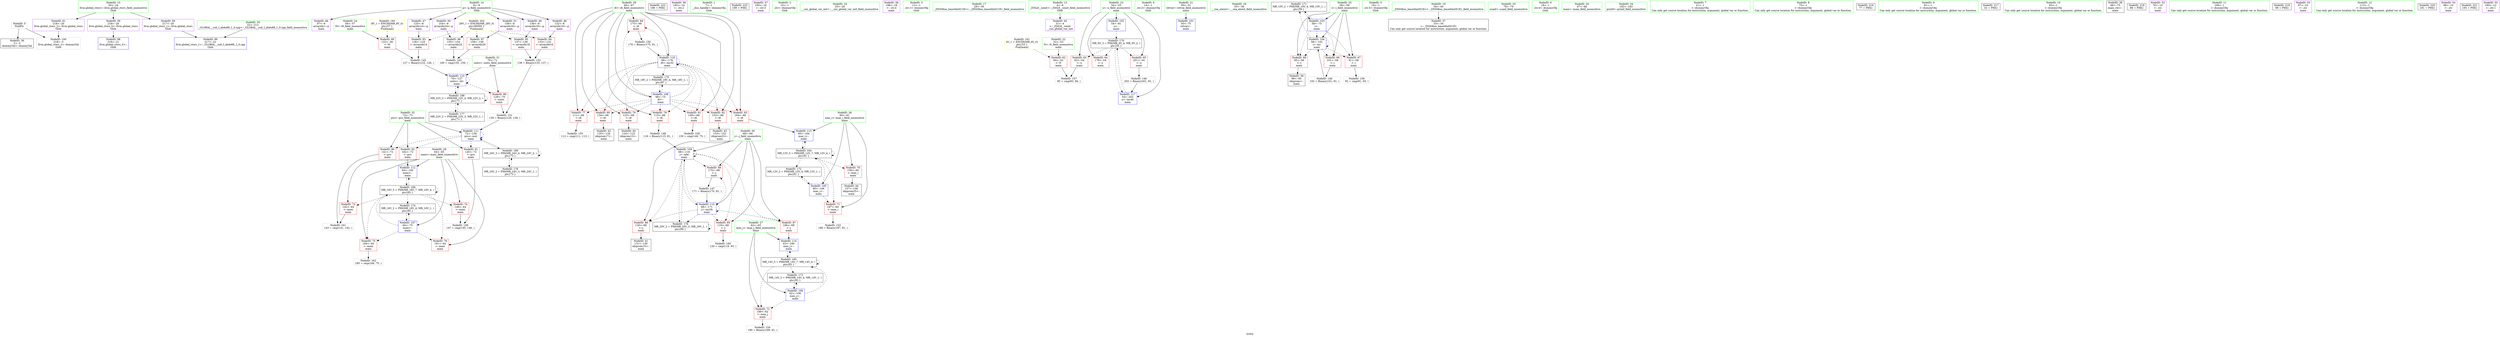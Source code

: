 digraph "SVFG" {
	label="SVFG";

	Node0x55a257212360 [shape=record,color=grey,label="{NodeID: 0\nNullPtr}"];
	Node0x55a257212360 -> Node0x55a25722d700[style=solid];
	Node0x55a257212360 -> Node0x55a25722e460[style=solid];
	Node0x55a25722e190 [shape=record,color=red,label="{NodeID: 97\n159\<--158\n\<--arrayidx26\nmain\n}"];
	Node0x55a25722e190 -> Node0x55a2572369e0[style=solid];
	Node0x55a257213260 [shape=record,color=green,label="{NodeID: 14\n8\<--9\np\<--p_field_insensitive\nGlob }"];
	Node0x55a257213260 -> Node0x55a25722df20[style=solid];
	Node0x55a257213260 -> Node0x55a25722dff0[style=solid];
	Node0x55a257213260 -> Node0x55a25722f0e0[style=solid];
	Node0x55a257213260 -> Node0x55a25722f1b0[style=solid];
	Node0x55a257213260 -> Node0x55a25722f280[style=solid];
	Node0x55a257213260 -> Node0x55a25722f350[style=solid];
	Node0x55a25722ed80 [shape=record,color=blue,label="{NodeID: 111\n72\<--139\npro\<--mul\nmain\n}"];
	Node0x55a25722ed80 -> Node0x55a257231390[style=dashed];
	Node0x55a25722ed80 -> Node0x55a257231460[style=dashed];
	Node0x55a25722ed80 -> Node0x55a257231530[style=dashed];
	Node0x55a25722ed80 -> Node0x55a25722ed80[style=dashed];
	Node0x55a25722ed80 -> Node0x55a257243830[style=dashed];
	Node0x55a25722d080 [shape=record,color=green,label="{NodeID: 28\n64\<--65\nmaxi\<--maxi_field_insensitive\nmain\n}"];
	Node0x55a25722d080 -> Node0x55a2572305c0[style=solid];
	Node0x55a25722d080 -> Node0x55a257230690[style=solid];
	Node0x55a25722d080 -> Node0x55a257230760[style=solid];
	Node0x55a25722d080 -> Node0x55a257230830[style=solid];
	Node0x55a25722d080 -> Node0x55a25722ea40[style=solid];
	Node0x55a25722d080 -> Node0x55a25722ee50[style=solid];
	Node0x55a25722dbe0 [shape=record,color=black,label="{NodeID: 42\n135\<--134\nidxprom17\<--\nmain\n}"];
	Node0x55a2572519c0 [shape=record,color=black,label="{NodeID: 222\n196 = PHI()\n}"];
	Node0x55a25722f760 [shape=record,color=purple,label="{NodeID: 56\n192\<--14\n\<--.str.2\nmain\n}"];
	Node0x55a257235ae0 [shape=record,color=grey,label="{NodeID: 153\n188 = Binary(187, 81, )\n}"];
	Node0x55a257230350 [shape=record,color=red,label="{NodeID: 70\n156\<--60\n\<--max_i\nmain\n}"];
	Node0x55a257230350 -> Node0x55a25722dd80[style=solid];
	Node0x55a257230eb0 [shape=record,color=red,label="{NodeID: 84\n175\<--66\n\<--i6\nmain\n}"];
	Node0x55a257230eb0 -> Node0x55a257235660[style=solid];
	Node0x55a257212ab0 [shape=record,color=green,label="{NodeID: 1\n7\<--1\n__dso_handle\<--dummyObj\nGlob }"];
	Node0x55a25722e260 [shape=record,color=blue,label="{NodeID: 98\n216\<--21\nllvm.global_ctors_0\<--\nGlob }"];
	Node0x55a257213330 [shape=record,color=green,label="{NodeID: 15\n20\<--24\nllvm.global_ctors\<--llvm.global_ctors_field_insensitive\nGlob }"];
	Node0x55a257213330 -> Node0x55a25722f9d0[style=solid];
	Node0x55a257213330 -> Node0x55a25722fad0[style=solid];
	Node0x55a257213330 -> Node0x55a25722fbd0[style=solid];
	Node0x55a25722ee50 [shape=record,color=blue,label="{NodeID: 112\n64\<--162\nmaxi\<--\nmain\n}"];
	Node0x55a25722ee50 -> Node0x55a25723c530[style=dashed];
	Node0x55a25722d150 [shape=record,color=green,label="{NodeID: 29\n66\<--67\ni6\<--i6_field_insensitive\nmain\n}"];
	Node0x55a25722d150 -> Node0x55a257230900[style=solid];
	Node0x55a25722d150 -> Node0x55a2572309d0[style=solid];
	Node0x55a25722d150 -> Node0x55a257230aa0[style=solid];
	Node0x55a25722d150 -> Node0x55a257230b70[style=solid];
	Node0x55a25722d150 -> Node0x55a257230c40[style=solid];
	Node0x55a25722d150 -> Node0x55a257230d10[style=solid];
	Node0x55a25722d150 -> Node0x55a257230de0[style=solid];
	Node0x55a25722d150 -> Node0x55a257230eb0[style=solid];
	Node0x55a25722d150 -> Node0x55a25722eb10[style=solid];
	Node0x55a25722d150 -> Node0x55a257233960[style=solid];
	Node0x55a25722dcb0 [shape=record,color=black,label="{NodeID: 43\n153\<--152\nidxprom23\<--\nmain\n}"];
	Node0x55a257251ac0 [shape=record,color=black,label="{NodeID: 223\n199 = PHI()\n}"];
	Node0x55a25722f830 [shape=record,color=purple,label="{NodeID: 57\n195\<--16\n\<--.str.3\nmain\n}"];
	Node0x55a257235c60 [shape=record,color=grey,label="{NodeID: 154\n190 = Binary(189, 81, )\n}"];
	Node0x55a257230420 [shape=record,color=red,label="{NodeID: 71\n187\<--60\n\<--max_i\nmain\n}"];
	Node0x55a257230420 -> Node0x55a257235ae0[style=solid];
	Node0x55a257230f80 [shape=record,color=red,label="{NodeID: 85\n119\<--68\n\<--j\nmain\n}"];
	Node0x55a257230f80 -> Node0x55a257236560[style=solid];
	Node0x55a257211470 [shape=record,color=green,label="{NodeID: 2\n10\<--1\n.str\<--dummyObj\nGlob }"];
	Node0x55a25722e360 [shape=record,color=blue,label="{NodeID: 99\n217\<--22\nllvm.global_ctors_1\<--_GLOBAL__sub_I_abdo88_1_0.cpp\nGlob }"];
	Node0x55a257213400 [shape=record,color=green,label="{NodeID: 16\n25\<--26\n__cxx_global_var_init\<--__cxx_global_var_init_field_insensitive\n}"];
	Node0x55a25722ef20 [shape=record,color=blue,label="{NodeID: 113\n60\<--164\nmax_i\<--\nmain\n}"];
	Node0x55a25722ef20 -> Node0x55a25723bb30[style=dashed];
	Node0x55a25722d220 [shape=record,color=green,label="{NodeID: 30\n68\<--69\nj\<--j_field_insensitive\nmain\n}"];
	Node0x55a25722d220 -> Node0x55a257230f80[style=solid];
	Node0x55a25722d220 -> Node0x55a257231050[style=solid];
	Node0x55a25722d220 -> Node0x55a257231120[style=solid];
	Node0x55a25722d220 -> Node0x55a2572311f0[style=solid];
	Node0x55a25722d220 -> Node0x55a25722ebe0[style=solid];
	Node0x55a25722d220 -> Node0x55a257233890[style=solid];
	Node0x55a25722dd80 [shape=record,color=black,label="{NodeID: 44\n157\<--156\nidxprom25\<--\nmain\n}"];
	Node0x55a25722f900 [shape=record,color=purple,label="{NodeID: 58\n198\<--18\n\<--.str.4\nmain\n}"];
	Node0x55a257235de0 [shape=record,color=grey,label="{NodeID: 155\n112 = cmp(111, 113, )\n}"];
	Node0x55a2572304f0 [shape=record,color=red,label="{NodeID: 72\n189\<--62\n\<--max_j\nmain\n}"];
	Node0x55a2572304f0 -> Node0x55a257235c60[style=solid];
	Node0x55a257231050 [shape=record,color=red,label="{NodeID: 86\n130\<--68\n\<--j\nmain\n}"];
	Node0x55a257231050 -> Node0x55a25722db10[style=solid];
	Node0x55a257213db0 [shape=record,color=green,label="{NodeID: 3\n12\<--1\n.str.1\<--dummyObj\nGlob }"];
	Node0x55a25722e460 [shape=record,color=blue, style = dotted,label="{NodeID: 100\n218\<--3\nllvm.global_ctors_2\<--dummyVal\nGlob }"];
	Node0x55a25722c990 [shape=record,color=green,label="{NodeID: 17\n29\<--30\n_ZNSt8ios_base4InitC1Ev\<--_ZNSt8ios_base4InitC1Ev_field_insensitive\n}"];
	Node0x55a25722eff0 [shape=record,color=blue,label="{NodeID: 114\n62\<--166\nmax_j\<--\nmain\n}"];
	Node0x55a25722eff0 -> Node0x55a25723c030[style=dashed];
	Node0x55a25722d2f0 [shape=record,color=green,label="{NodeID: 31\n70\<--71\nunits\<--units_field_insensitive\nmain\n}"];
	Node0x55a25722d2f0 -> Node0x55a2572312c0[style=solid];
	Node0x55a25722d2f0 -> Node0x55a25722ecb0[style=solid];
	Node0x55a25722de50 [shape=record,color=purple,label="{NodeID: 45\n31\<--4\n\<--_ZStL8__ioinit\n__cxx_global_var_init\n}"];
	Node0x55a25722f9d0 [shape=record,color=purple,label="{NodeID: 59\n216\<--20\nllvm.global_ctors_0\<--llvm.global_ctors\nGlob }"];
	Node0x55a25722f9d0 -> Node0x55a25722e260[style=solid];
	Node0x55a257235f60 [shape=record,color=grey,label="{NodeID: 156\n150 = cmp(149, 75, )\n}"];
	Node0x55a2572305c0 [shape=record,color=red,label="{NodeID: 73\n142\<--64\n\<--maxi\nmain\n}"];
	Node0x55a2572305c0 -> Node0x55a2572366e0[style=solid];
	Node0x55a25723d930 [shape=record,color=black,label="{NodeID: 170\nMR_6V_3 = PHI(MR_6V_4, MR_6V_2, )\npts\{55 \}\n}"];
	Node0x55a25723d930 -> Node0x55a25722fda0[style=dashed];
	Node0x55a25723d930 -> Node0x55a25722fe70[style=dashed];
	Node0x55a25723d930 -> Node0x55a25722ff40[style=dashed];
	Node0x55a25723d930 -> Node0x55a257233a30[style=dashed];
	Node0x55a257231120 [shape=record,color=red,label="{NodeID: 87\n166\<--68\n\<--j\nmain\n}"];
	Node0x55a257231120 -> Node0x55a25722eff0[style=solid];
	Node0x55a257213b00 [shape=record,color=green,label="{NodeID: 4\n14\<--1\n.str.2\<--dummyObj\nGlob }"];
	Node0x55a25722e560 [shape=record,color=blue,label="{NodeID: 101\n50\<--75\nretval\<--\nmain\n}"];
	Node0x55a25722ca20 [shape=record,color=green,label="{NodeID: 18\n35\<--36\n__cxa_atexit\<--__cxa_atexit_field_insensitive\n}"];
	Node0x55a257233890 [shape=record,color=blue,label="{NodeID: 115\n68\<--171\nj\<--inc29\nmain\n}"];
	Node0x55a257233890 -> Node0x55a257230f80[style=dashed];
	Node0x55a257233890 -> Node0x55a257231050[style=dashed];
	Node0x55a257233890 -> Node0x55a257231120[style=dashed];
	Node0x55a257233890 -> Node0x55a2572311f0[style=dashed];
	Node0x55a257233890 -> Node0x55a25722ebe0[style=dashed];
	Node0x55a257233890 -> Node0x55a257233890[style=dashed];
	Node0x55a257233890 -> Node0x55a25723f730[style=dashed];
	Node0x55a25722d3c0 [shape=record,color=green,label="{NodeID: 32\n72\<--73\npro\<--pro_field_insensitive\nmain\n}"];
	Node0x55a25722d3c0 -> Node0x55a257231390[style=solid];
	Node0x55a25722d3c0 -> Node0x55a257231460[style=solid];
	Node0x55a25722d3c0 -> Node0x55a257231530[style=solid];
	Node0x55a25722d3c0 -> Node0x55a25722ed80[style=solid];
	Node0x55a25722df20 [shape=record,color=purple,label="{NodeID: 46\n97\<--8\narrayidx\<--p\nmain\n}"];
	Node0x55a25722fad0 [shape=record,color=purple,label="{NodeID: 60\n217\<--20\nllvm.global_ctors_1\<--llvm.global_ctors\nGlob }"];
	Node0x55a25722fad0 -> Node0x55a25722e360[style=solid];
	Node0x55a2572360e0 [shape=record,color=grey,label="{NodeID: 157\n85 = cmp(83, 84, )\n}"];
	Node0x55a257230690 [shape=record,color=red,label="{NodeID: 74\n146\<--64\n\<--maxi\nmain\n}"];
	Node0x55a257230690 -> Node0x55a2572363e0[style=solid];
	Node0x55a25723de30 [shape=record,color=black,label="{NodeID: 171\nMR_10V_2 = PHI(MR_10V_4, MR_10V_1, )\npts\{59 \}\n}"];
	Node0x55a25723de30 -> Node0x55a25722e700[style=dashed];
	Node0x55a2572311f0 [shape=record,color=red,label="{NodeID: 88\n170\<--68\n\<--j\nmain\n}"];
	Node0x55a2572311f0 -> Node0x55a2572351e0[style=solid];
	Node0x55a257213c70 [shape=record,color=green,label="{NodeID: 5\n16\<--1\n.str.3\<--dummyObj\nGlob }"];
	Node0x55a25722e630 [shape=record,color=blue,label="{NodeID: 102\n54\<--81\nu\<--\nmain\n}"];
	Node0x55a25722e630 -> Node0x55a25723d930[style=dashed];
	Node0x55a25722cab0 [shape=record,color=green,label="{NodeID: 19\n34\<--40\n_ZNSt8ios_base4InitD1Ev\<--_ZNSt8ios_base4InitD1Ev_field_insensitive\n}"];
	Node0x55a25722cab0 -> Node0x55a25722d7d0[style=solid];
	Node0x55a257233960 [shape=record,color=blue,label="{NodeID: 116\n66\<--176\ni6\<--inc32\nmain\n}"];
	Node0x55a257233960 -> Node0x55a257230900[style=dashed];
	Node0x55a257233960 -> Node0x55a2572309d0[style=dashed];
	Node0x55a257233960 -> Node0x55a257230aa0[style=dashed];
	Node0x55a257233960 -> Node0x55a257230b70[style=dashed];
	Node0x55a257233960 -> Node0x55a257230c40[style=dashed];
	Node0x55a257233960 -> Node0x55a257230d10[style=dashed];
	Node0x55a257233960 -> Node0x55a257230de0[style=dashed];
	Node0x55a257233960 -> Node0x55a257230eb0[style=dashed];
	Node0x55a257233960 -> Node0x55a257233960[style=dashed];
	Node0x55a257233960 -> Node0x55a25723f230[style=dashed];
	Node0x55a25722d490 [shape=record,color=green,label="{NodeID: 33\n78\<--79\nscanf\<--scanf_field_insensitive\n}"];
	Node0x55a25722dff0 [shape=record,color=purple,label="{NodeID: 47\n125\<--8\narrayidx14\<--p\nmain\n}"];
	Node0x55a25722dff0 -> Node0x55a257231600[style=solid];
	Node0x55a25722fbd0 [shape=record,color=purple,label="{NodeID: 61\n218\<--20\nllvm.global_ctors_2\<--llvm.global_ctors\nGlob }"];
	Node0x55a25722fbd0 -> Node0x55a25722e460[style=solid];
	Node0x55a257236260 [shape=record,color=grey,label="{NodeID: 158\n92 = cmp(91, 93, )\n}"];
	Node0x55a257230760 [shape=record,color=red,label="{NodeID: 75\n184\<--64\n\<--maxi\nmain\n}"];
	Node0x55a257230760 -> Node0x55a257236860[style=solid];
	Node0x55a25723e330 [shape=record,color=black,label="{NodeID: 172\nMR_12V_2 = PHI(MR_12V_4, MR_12V_1, )\npts\{61 \}\n}"];
	Node0x55a25723e330 -> Node0x55a25722e8a0[style=dashed];
	Node0x55a2572312c0 [shape=record,color=red,label="{NodeID: 89\n129\<--70\n\<--units\nmain\n}"];
	Node0x55a2572312c0 -> Node0x55a2572357e0[style=solid];
	Node0x55a2572127b0 [shape=record,color=green,label="{NodeID: 6\n18\<--1\n.str.4\<--dummyObj\nGlob }"];
	Node0x55a25722e700 [shape=record,color=blue,label="{NodeID: 103\n58\<--75\ni\<--\nmain\n}"];
	Node0x55a25722e700 -> Node0x55a2572300e0[style=dashed];
	Node0x55a25722e700 -> Node0x55a2572301b0[style=dashed];
	Node0x55a25722e700 -> Node0x55a257230280[style=dashed];
	Node0x55a25722e700 -> Node0x55a25722e7d0[style=dashed];
	Node0x55a25722e700 -> Node0x55a25723de30[style=dashed];
	Node0x55a25722cb40 [shape=record,color=green,label="{NodeID: 20\n47\<--48\nmain\<--main_field_insensitive\n}"];
	Node0x55a257233a30 [shape=record,color=blue,label="{NodeID: 117\n54\<--202\nu\<--inc44\nmain\n}"];
	Node0x55a257233a30 -> Node0x55a25723d930[style=dashed];
	Node0x55a25722d560 [shape=record,color=green,label="{NodeID: 34\n182\<--183\nprintf\<--printf_field_insensitive\n}"];
	Node0x55a25722f0e0 [shape=record,color=purple,label="{NodeID: 48\n132\<--8\narrayidx16\<--p\nmain\n}"];
	Node0x55a25722f0e0 -> Node0x55a2572316d0[style=solid];
	Node0x55a257234ee0 [shape=record,color=grey,label="{NodeID: 145\n127 = Binary(122, 126, )\n}"];
	Node0x55a257234ee0 -> Node0x55a25722ecb0[style=solid];
	Node0x55a25722fcd0 [shape=record,color=red,label="{NodeID: 62\n84\<--52\n\<--N\nmain\n}"];
	Node0x55a25722fcd0 -> Node0x55a2572360e0[style=solid];
	Node0x55a2572363e0 [shape=record,color=grey,label="{NodeID: 159\n147 = cmp(145, 146, )\n}"];
	Node0x55a257230830 [shape=record,color=red,label="{NodeID: 76\n191\<--64\n\<--maxi\nmain\n}"];
	Node0x55a25723e830 [shape=record,color=black,label="{NodeID: 173\nMR_14V_2 = PHI(MR_14V_4, MR_14V_1, )\npts\{63 \}\n}"];
	Node0x55a25723e830 -> Node0x55a25722e970[style=dashed];
	Node0x55a257231390 [shape=record,color=red,label="{NodeID: 90\n141\<--72\n\<--pro\nmain\n}"];
	Node0x55a257231390 -> Node0x55a2572366e0[style=solid];
	Node0x55a257212840 [shape=record,color=green,label="{NodeID: 7\n21\<--1\n\<--dummyObj\nCan only get source location for instruction, argument, global var or function.}"];
	Node0x55a25722e7d0 [shape=record,color=blue,label="{NodeID: 104\n58\<--102\ni\<--inc\nmain\n}"];
	Node0x55a25722e7d0 -> Node0x55a2572300e0[style=dashed];
	Node0x55a25722e7d0 -> Node0x55a2572301b0[style=dashed];
	Node0x55a25722e7d0 -> Node0x55a257230280[style=dashed];
	Node0x55a25722e7d0 -> Node0x55a25722e7d0[style=dashed];
	Node0x55a25722e7d0 -> Node0x55a25723de30[style=dashed];
	Node0x55a25722cbd0 [shape=record,color=green,label="{NodeID: 21\n50\<--51\nretval\<--retval_field_insensitive\nmain\n}"];
	Node0x55a25722cbd0 -> Node0x55a25722e560[style=solid];
	Node0x55a25722d630 [shape=record,color=green,label="{NodeID: 35\n22\<--212\n_GLOBAL__sub_I_abdo88_1_0.cpp\<--_GLOBAL__sub_I_abdo88_1_0.cpp_field_insensitive\n}"];
	Node0x55a25722d630 -> Node0x55a25722e360[style=solid];
	Node0x55a25722f1b0 [shape=record,color=purple,label="{NodeID: 49\n136\<--8\narrayidx18\<--p\nmain\n}"];
	Node0x55a25722f1b0 -> Node0x55a2572317a0[style=solid];
	Node0x55a257235060 [shape=record,color=grey,label="{NodeID: 146\n202 = Binary(201, 81, )\n}"];
	Node0x55a257235060 -> Node0x55a257233a30[style=solid];
	Node0x55a25722fda0 [shape=record,color=red,label="{NodeID: 63\n83\<--54\n\<--u\nmain\n}"];
	Node0x55a25722fda0 -> Node0x55a2572360e0[style=solid];
	Node0x55a257236560 [shape=record,color=grey,label="{NodeID: 160\n120 = cmp(119, 93, )\n}"];
	Node0x55a257230900 [shape=record,color=red,label="{NodeID: 77\n111\<--66\n\<--i6\nmain\n}"];
	Node0x55a257230900 -> Node0x55a257235de0[style=solid];
	Node0x55a25723ed30 [shape=record,color=black,label="{NodeID: 174\nMR_16V_2 = PHI(MR_16V_4, MR_16V_1, )\npts\{65 \}\n}"];
	Node0x55a25723ed30 -> Node0x55a25722ea40[style=dashed];
	Node0x55a257231460 [shape=record,color=red,label="{NodeID: 91\n145\<--72\n\<--pro\nmain\n}"];
	Node0x55a257231460 -> Node0x55a2572363e0[style=solid];
	Node0x55a257212ba0 [shape=record,color=green,label="{NodeID: 8\n75\<--1\n\<--dummyObj\nCan only get source location for instruction, argument, global var or function.}"];
	Node0x55a257243330 [shape=record,color=black,label="{NodeID: 188\nMR_22V_3 = PHI(MR_22V_4, MR_22V_2, )\npts\{71 \}\n}"];
	Node0x55a257243330 -> Node0x55a25722ecb0[style=dashed];
	Node0x55a257243330 -> Node0x55a25723fc30[style=dashed];
	Node0x55a257243330 -> Node0x55a257243330[style=dashed];
	Node0x55a25722e8a0 [shape=record,color=blue,label="{NodeID: 105\n60\<--106\nmax_i\<--\nmain\n}"];
	Node0x55a25722e8a0 -> Node0x55a257230420[style=dashed];
	Node0x55a25722e8a0 -> Node0x55a25723bb30[style=dashed];
	Node0x55a25722e8a0 -> Node0x55a25723e330[style=dashed];
	Node0x55a25722cc60 [shape=record,color=green,label="{NodeID: 22\n52\<--53\nN\<--N_field_insensitive\nmain\n}"];
	Node0x55a25722cc60 -> Node0x55a25722fcd0[style=solid];
	Node0x55a257246a20 [shape=record,color=yellow,style=double,label="{NodeID: 202\n26V_1 = ENCHI(MR_26V_0)\npts\{90000 \}\nFun[main]}"];
	Node0x55a257246a20 -> Node0x55a257231600[style=dashed];
	Node0x55a257246a20 -> Node0x55a2572316d0[style=dashed];
	Node0x55a257246a20 -> Node0x55a2572317a0[style=dashed];
	Node0x55a257246a20 -> Node0x55a25722e0c0[style=dashed];
	Node0x55a257246a20 -> Node0x55a25722e190[style=dashed];
	Node0x55a25722d700 [shape=record,color=black,label="{NodeID: 36\n2\<--3\ndummyVal\<--dummyVal\n}"];
	Node0x55a257046550 [shape=record,color=black,label="{NodeID: 216\n77 = PHI()\n}"];
	Node0x55a25722f280 [shape=record,color=purple,label="{NodeID: 50\n154\<--8\narrayidx24\<--p\nmain\n}"];
	Node0x55a25722f280 -> Node0x55a25722e0c0[style=solid];
	Node0x55a2572351e0 [shape=record,color=grey,label="{NodeID: 147\n171 = Binary(170, 81, )\n}"];
	Node0x55a2572351e0 -> Node0x55a257233890[style=solid];
	Node0x55a25722fe70 [shape=record,color=red,label="{NodeID: 64\n179\<--54\n\<--u\nmain\n}"];
	Node0x55a2572366e0 [shape=record,color=grey,label="{NodeID: 161\n143 = cmp(141, 142, )\n}"];
	Node0x55a2572309d0 [shape=record,color=red,label="{NodeID: 78\n115\<--66\n\<--i6\nmain\n}"];
	Node0x55a2572309d0 -> Node0x55a257235360[style=solid];
	Node0x55a25723f230 [shape=record,color=black,label="{NodeID: 175\nMR_18V_2 = PHI(MR_18V_4, MR_18V_1, )\npts\{67 \}\n}"];
	Node0x55a25723f230 -> Node0x55a25722eb10[style=dashed];
	Node0x55a257231530 [shape=record,color=red,label="{NodeID: 92\n162\<--72\n\<--pro\nmain\n}"];
	Node0x55a257231530 -> Node0x55a25722ee50[style=solid];
	Node0x55a257212c30 [shape=record,color=green,label="{NodeID: 9\n81\<--1\n\<--dummyObj\nCan only get source location for instruction, argument, global var or function.}"];
	Node0x55a257243830 [shape=record,color=black,label="{NodeID: 189\nMR_24V_3 = PHI(MR_24V_4, MR_24V_2, )\npts\{73 \}\n}"];
	Node0x55a257243830 -> Node0x55a25722ed80[style=dashed];
	Node0x55a257243830 -> Node0x55a257240130[style=dashed];
	Node0x55a257243830 -> Node0x55a257243830[style=dashed];
	Node0x55a25722e970 [shape=record,color=blue,label="{NodeID: 106\n62\<--106\nmax_j\<--\nmain\n}"];
	Node0x55a25722e970 -> Node0x55a2572304f0[style=dashed];
	Node0x55a25722e970 -> Node0x55a25723c030[style=dashed];
	Node0x55a25722e970 -> Node0x55a25723e830[style=dashed];
	Node0x55a25722ccf0 [shape=record,color=green,label="{NodeID: 23\n54\<--55\nu\<--u_field_insensitive\nmain\n}"];
	Node0x55a25722ccf0 -> Node0x55a25722fda0[style=solid];
	Node0x55a25722ccf0 -> Node0x55a25722fe70[style=solid];
	Node0x55a25722ccf0 -> Node0x55a25722ff40[style=solid];
	Node0x55a25722ccf0 -> Node0x55a25722e630[style=solid];
	Node0x55a25722ccf0 -> Node0x55a257233a30[style=solid];
	Node0x55a25722d7d0 [shape=record,color=black,label="{NodeID: 37\n33\<--34\n\<--_ZNSt8ios_base4InitD1Ev\nCan only get source location for instruction, argument, global var or function.}"];
	Node0x55a257250ca0 [shape=record,color=black,label="{NodeID: 217\n32 = PHI()\n}"];
	Node0x55a25722f350 [shape=record,color=purple,label="{NodeID: 51\n158\<--8\narrayidx26\<--p\nmain\n}"];
	Node0x55a25722f350 -> Node0x55a25722e190[style=solid];
	Node0x55a257235360 [shape=record,color=grey,label="{NodeID: 148\n116 = Binary(115, 81, )\n}"];
	Node0x55a257235360 -> Node0x55a25722ebe0[style=solid];
	Node0x55a25722ff40 [shape=record,color=red,label="{NodeID: 65\n201\<--54\n\<--u\nmain\n}"];
	Node0x55a25722ff40 -> Node0x55a257235060[style=solid];
	Node0x55a257236860 [shape=record,color=grey,label="{NodeID: 162\n185 = cmp(184, 75, )\n}"];
	Node0x55a257230aa0 [shape=record,color=red,label="{NodeID: 79\n123\<--66\n\<--i6\nmain\n}"];
	Node0x55a257230aa0 -> Node0x55a25722da40[style=solid];
	Node0x55a25723f730 [shape=record,color=black,label="{NodeID: 176\nMR_20V_2 = PHI(MR_20V_3, MR_20V_1, )\npts\{69 \}\n}"];
	Node0x55a25723f730 -> Node0x55a25722ebe0[style=dashed];
	Node0x55a25723f730 -> Node0x55a25723f730[style=dashed];
	Node0x55a257231600 [shape=record,color=red,label="{NodeID: 93\n126\<--125\n\<--arrayidx14\nmain\n}"];
	Node0x55a257231600 -> Node0x55a257234ee0[style=solid];
	Node0x55a257212500 [shape=record,color=green,label="{NodeID: 10\n93\<--1\n\<--dummyObj\nCan only get source location for instruction, argument, global var or function.}"];
	Node0x55a25722ea40 [shape=record,color=blue,label="{NodeID: 107\n64\<--75\nmaxi\<--\nmain\n}"];
	Node0x55a25722ea40 -> Node0x55a257230760[style=dashed];
	Node0x55a25722ea40 -> Node0x55a257230830[style=dashed];
	Node0x55a25722ea40 -> Node0x55a25723c530[style=dashed];
	Node0x55a25722ea40 -> Node0x55a25723ed30[style=dashed];
	Node0x55a25722cd80 [shape=record,color=green,label="{NodeID: 24\n56\<--57\nM\<--M_field_insensitive\nmain\n}"];
	Node0x55a25722cd80 -> Node0x55a257230010[style=solid];
	Node0x55a25722d8a0 [shape=record,color=black,label="{NodeID: 38\n49\<--75\nmain_ret\<--\nmain\n}"];
	Node0x55a2572515c0 [shape=record,color=black,label="{NodeID: 218\n88 = PHI()\n}"];
	Node0x55a25722f420 [shape=record,color=purple,label="{NodeID: 52\n76\<--10\n\<--.str\nmain\n}"];
	Node0x55a2572354e0 [shape=record,color=grey,label="{NodeID: 149\n102 = Binary(101, 81, )\n}"];
	Node0x55a2572354e0 -> Node0x55a25722e7d0[style=solid];
	Node0x55a257230010 [shape=record,color=red,label="{NodeID: 66\n122\<--56\n\<--M\nmain\n}"];
	Node0x55a257230010 -> Node0x55a257234ee0[style=solid];
	Node0x55a2572369e0 [shape=record,color=grey,label="{NodeID: 163\n160 = cmp(155, 159, )\n}"];
	Node0x55a257230b70 [shape=record,color=red,label="{NodeID: 80\n134\<--66\n\<--i6\nmain\n}"];
	Node0x55a257230b70 -> Node0x55a25722dbe0[style=solid];
	Node0x55a25723fc30 [shape=record,color=black,label="{NodeID: 177\nMR_22V_2 = PHI(MR_22V_3, MR_22V_1, )\npts\{71 \}\n}"];
	Node0x55a25723fc30 -> Node0x55a257243330[style=dashed];
	Node0x55a2572316d0 [shape=record,color=red,label="{NodeID: 94\n133\<--132\n\<--arrayidx16\nmain\n}"];
	Node0x55a2572316d0 -> Node0x55a257235960[style=solid];
	Node0x55a2572125d0 [shape=record,color=green,label="{NodeID: 11\n106\<--1\n\<--dummyObj\nCan only get source location for instruction, argument, global var or function.}"];
	Node0x55a257244850 [shape=record,color=yellow,style=double,label="{NodeID: 191\n4V_1 = ENCHI(MR_4V_0)\npts\{53 \}\nFun[main]}"];
	Node0x55a257244850 -> Node0x55a25722fcd0[style=dashed];
	Node0x55a25722eb10 [shape=record,color=blue,label="{NodeID: 108\n66\<--75\ni6\<--\nmain\n}"];
	Node0x55a25722eb10 -> Node0x55a257230900[style=dashed];
	Node0x55a25722eb10 -> Node0x55a2572309d0[style=dashed];
	Node0x55a25722eb10 -> Node0x55a257230aa0[style=dashed];
	Node0x55a25722eb10 -> Node0x55a257230b70[style=dashed];
	Node0x55a25722eb10 -> Node0x55a257230c40[style=dashed];
	Node0x55a25722eb10 -> Node0x55a257230d10[style=dashed];
	Node0x55a25722eb10 -> Node0x55a257230de0[style=dashed];
	Node0x55a25722eb10 -> Node0x55a257230eb0[style=dashed];
	Node0x55a25722eb10 -> Node0x55a257233960[style=dashed];
	Node0x55a25722eb10 -> Node0x55a25723f230[style=dashed];
	Node0x55a25722ce10 [shape=record,color=green,label="{NodeID: 25\n58\<--59\ni\<--i_field_insensitive\nmain\n}"];
	Node0x55a25722ce10 -> Node0x55a2572300e0[style=solid];
	Node0x55a25722ce10 -> Node0x55a2572301b0[style=solid];
	Node0x55a25722ce10 -> Node0x55a257230280[style=solid];
	Node0x55a25722ce10 -> Node0x55a25722e700[style=solid];
	Node0x55a25722ce10 -> Node0x55a25722e7d0[style=solid];
	Node0x55a25722d970 [shape=record,color=black,label="{NodeID: 39\n96\<--95\nidxprom\<--\nmain\n}"];
	Node0x55a2572516c0 [shape=record,color=black,label="{NodeID: 219\n99 = PHI()\n}"];
	Node0x55a25722f4f0 [shape=record,color=purple,label="{NodeID: 53\n87\<--10\n\<--.str\nmain\n}"];
	Node0x55a257235660 [shape=record,color=grey,label="{NodeID: 150\n176 = Binary(175, 81, )\n}"];
	Node0x55a257235660 -> Node0x55a257233960[style=solid];
	Node0x55a2572300e0 [shape=record,color=red,label="{NodeID: 67\n91\<--58\n\<--i\nmain\n}"];
	Node0x55a2572300e0 -> Node0x55a257236260[style=solid];
	Node0x55a25723bb30 [shape=record,color=black,label="{NodeID: 164\nMR_12V_5 = PHI(MR_12V_7, MR_12V_4, )\npts\{61 \}\n}"];
	Node0x55a25723bb30 -> Node0x55a257230350[style=dashed];
	Node0x55a25723bb30 -> Node0x55a257230420[style=dashed];
	Node0x55a25723bb30 -> Node0x55a25722ef20[style=dashed];
	Node0x55a25723bb30 -> Node0x55a25723bb30[style=dashed];
	Node0x55a25723bb30 -> Node0x55a25723e330[style=dashed];
	Node0x55a257230c40 [shape=record,color=red,label="{NodeID: 81\n149\<--66\n\<--i6\nmain\n}"];
	Node0x55a257230c40 -> Node0x55a257235f60[style=solid];
	Node0x55a257240130 [shape=record,color=black,label="{NodeID: 178\nMR_24V_2 = PHI(MR_24V_3, MR_24V_1, )\npts\{73 \}\n}"];
	Node0x55a257240130 -> Node0x55a257243830[style=dashed];
	Node0x55a2572317a0 [shape=record,color=red,label="{NodeID: 95\n137\<--136\n\<--arrayidx18\nmain\n}"];
	Node0x55a2572317a0 -> Node0x55a257235960[style=solid];
	Node0x55a2572126a0 [shape=record,color=green,label="{NodeID: 12\n113\<--1\n\<--dummyObj\nCan only get source location for instruction, argument, global var or function.}"];
	Node0x55a25722ebe0 [shape=record,color=blue,label="{NodeID: 109\n68\<--116\nj\<--add\nmain\n}"];
	Node0x55a25722ebe0 -> Node0x55a257230f80[style=dashed];
	Node0x55a25722ebe0 -> Node0x55a257231050[style=dashed];
	Node0x55a25722ebe0 -> Node0x55a257231120[style=dashed];
	Node0x55a25722ebe0 -> Node0x55a2572311f0[style=dashed];
	Node0x55a25722ebe0 -> Node0x55a25722ebe0[style=dashed];
	Node0x55a25722ebe0 -> Node0x55a257233890[style=dashed];
	Node0x55a25722ebe0 -> Node0x55a25723f730[style=dashed];
	Node0x55a25722cee0 [shape=record,color=green,label="{NodeID: 26\n60\<--61\nmax_i\<--max_i_field_insensitive\nmain\n}"];
	Node0x55a25722cee0 -> Node0x55a257230350[style=solid];
	Node0x55a25722cee0 -> Node0x55a257230420[style=solid];
	Node0x55a25722cee0 -> Node0x55a25722e8a0[style=solid];
	Node0x55a25722cee0 -> Node0x55a25722ef20[style=solid];
	Node0x55a25722da40 [shape=record,color=black,label="{NodeID: 40\n124\<--123\nidxprom13\<--\nmain\n}"];
	Node0x55a2572517c0 [shape=record,color=black,label="{NodeID: 220\n181 = PHI()\n}"];
	Node0x55a25722f5c0 [shape=record,color=purple,label="{NodeID: 54\n98\<--10\n\<--.str\nmain\n}"];
	Node0x55a2572357e0 [shape=record,color=grey,label="{NodeID: 151\n139 = Binary(129, 138, )\n}"];
	Node0x55a2572357e0 -> Node0x55a25722ed80[style=solid];
	Node0x55a2572301b0 [shape=record,color=red,label="{NodeID: 68\n95\<--58\n\<--i\nmain\n}"];
	Node0x55a2572301b0 -> Node0x55a25722d970[style=solid];
	Node0x55a25723c030 [shape=record,color=black,label="{NodeID: 165\nMR_14V_5 = PHI(MR_14V_7, MR_14V_4, )\npts\{63 \}\n}"];
	Node0x55a25723c030 -> Node0x55a2572304f0[style=dashed];
	Node0x55a25723c030 -> Node0x55a25722eff0[style=dashed];
	Node0x55a25723c030 -> Node0x55a25723c030[style=dashed];
	Node0x55a25723c030 -> Node0x55a25723e830[style=dashed];
	Node0x55a257230d10 [shape=record,color=red,label="{NodeID: 82\n152\<--66\n\<--i6\nmain\n}"];
	Node0x55a257230d10 -> Node0x55a25722dcb0[style=solid];
	Node0x55a25722e0c0 [shape=record,color=red,label="{NodeID: 96\n155\<--154\n\<--arrayidx24\nmain\n}"];
	Node0x55a25722e0c0 -> Node0x55a2572369e0[style=solid];
	Node0x55a257213190 [shape=record,color=green,label="{NodeID: 13\n4\<--6\n_ZStL8__ioinit\<--_ZStL8__ioinit_field_insensitive\nGlob }"];
	Node0x55a257213190 -> Node0x55a25722de50[style=solid];
	Node0x55a257231950 [shape=record,color=yellow,style=double,label="{NodeID: 193\n8V_1 = ENCHI(MR_8V_0)\npts\{57 \}\nFun[main]}"];
	Node0x55a257231950 -> Node0x55a257230010[style=dashed];
	Node0x55a25722ecb0 [shape=record,color=blue,label="{NodeID: 110\n70\<--127\nunits\<--div\nmain\n}"];
	Node0x55a25722ecb0 -> Node0x55a2572312c0[style=dashed];
	Node0x55a25722ecb0 -> Node0x55a25722ecb0[style=dashed];
	Node0x55a25722ecb0 -> Node0x55a257243330[style=dashed];
	Node0x55a25722cfb0 [shape=record,color=green,label="{NodeID: 27\n62\<--63\nmax_j\<--max_j_field_insensitive\nmain\n}"];
	Node0x55a25722cfb0 -> Node0x55a2572304f0[style=solid];
	Node0x55a25722cfb0 -> Node0x55a25722e970[style=solid];
	Node0x55a25722cfb0 -> Node0x55a25722eff0[style=solid];
	Node0x55a25722db10 [shape=record,color=black,label="{NodeID: 41\n131\<--130\nidxprom15\<--\nmain\n}"];
	Node0x55a2572518c0 [shape=record,color=black,label="{NodeID: 221\n193 = PHI()\n}"];
	Node0x55a25722f690 [shape=record,color=purple,label="{NodeID: 55\n180\<--12\n\<--.str.1\nmain\n}"];
	Node0x55a257235960 [shape=record,color=grey,label="{NodeID: 152\n138 = Binary(133, 137, )\n}"];
	Node0x55a257235960 -> Node0x55a2572357e0[style=solid];
	Node0x55a257230280 [shape=record,color=red,label="{NodeID: 69\n101\<--58\n\<--i\nmain\n}"];
	Node0x55a257230280 -> Node0x55a2572354e0[style=solid];
	Node0x55a25723c530 [shape=record,color=black,label="{NodeID: 166\nMR_16V_5 = PHI(MR_16V_7, MR_16V_4, )\npts\{65 \}\n}"];
	Node0x55a25723c530 -> Node0x55a2572305c0[style=dashed];
	Node0x55a25723c530 -> Node0x55a257230690[style=dashed];
	Node0x55a25723c530 -> Node0x55a257230760[style=dashed];
	Node0x55a25723c530 -> Node0x55a257230830[style=dashed];
	Node0x55a25723c530 -> Node0x55a25722ee50[style=dashed];
	Node0x55a25723c530 -> Node0x55a25723c530[style=dashed];
	Node0x55a25723c530 -> Node0x55a25723ed30[style=dashed];
	Node0x55a257230de0 [shape=record,color=red,label="{NodeID: 83\n164\<--66\n\<--i6\nmain\n}"];
	Node0x55a257230de0 -> Node0x55a25722ef20[style=solid];
}
